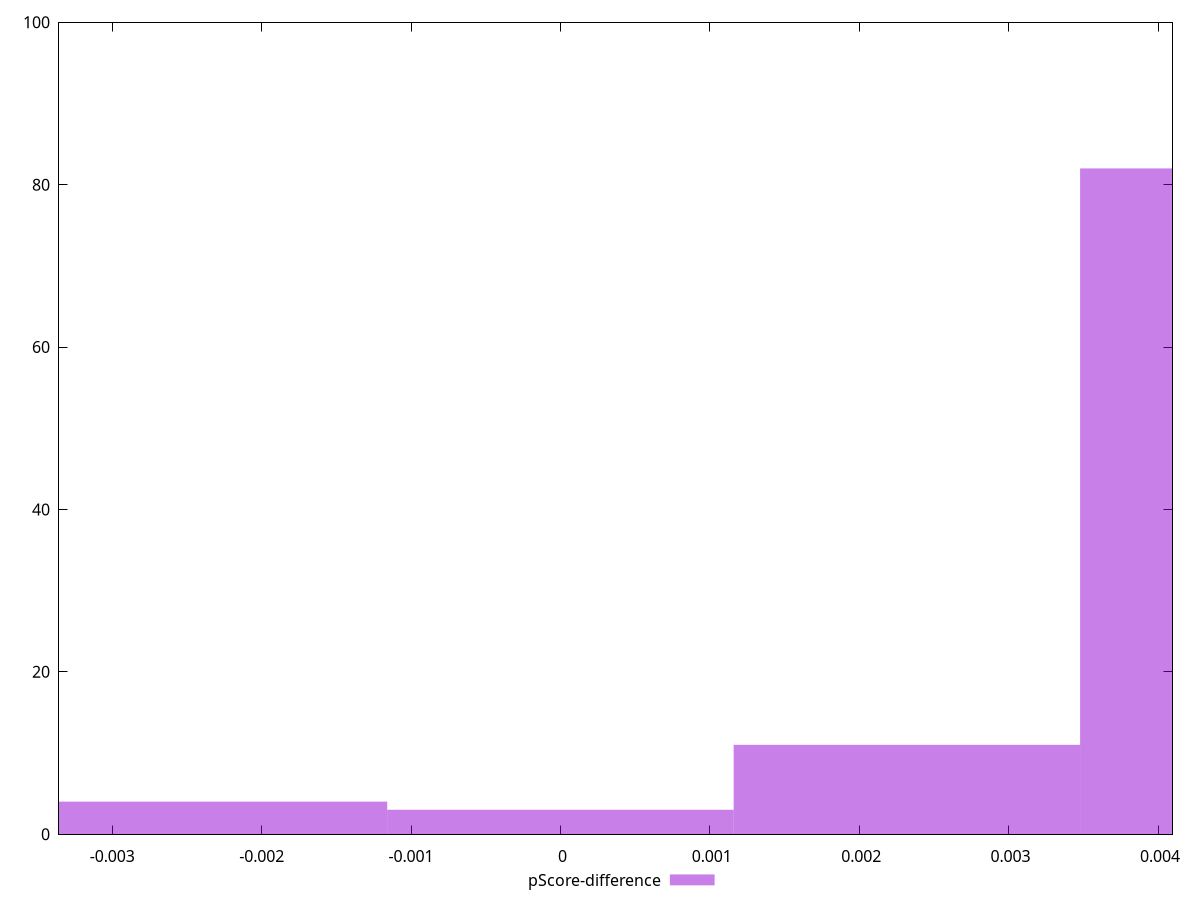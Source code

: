 reset

$pScoreDifference <<EOF
0.004637978319648757 82
0.0023189891598243786 11
-0.0023189891598243786 4
0 3
EOF

set key outside below
set boxwidth 0.0023189891598243786
set xrange [-0.0033563698241416973:0.0040969197158846615]
set yrange [0:100]
set trange [0:100]
set style fill transparent solid 0.5 noborder
set terminal svg size 640, 490 enhanced background rgb 'white'
set output "report_00013_2021-02-09T12-04-24.940Z/cumulative-layout-shift/samples/pages+cached+noadtech+nomedia/pScore-difference/histogram.svg"

plot $pScoreDifference title "pScore-difference" with boxes

reset
